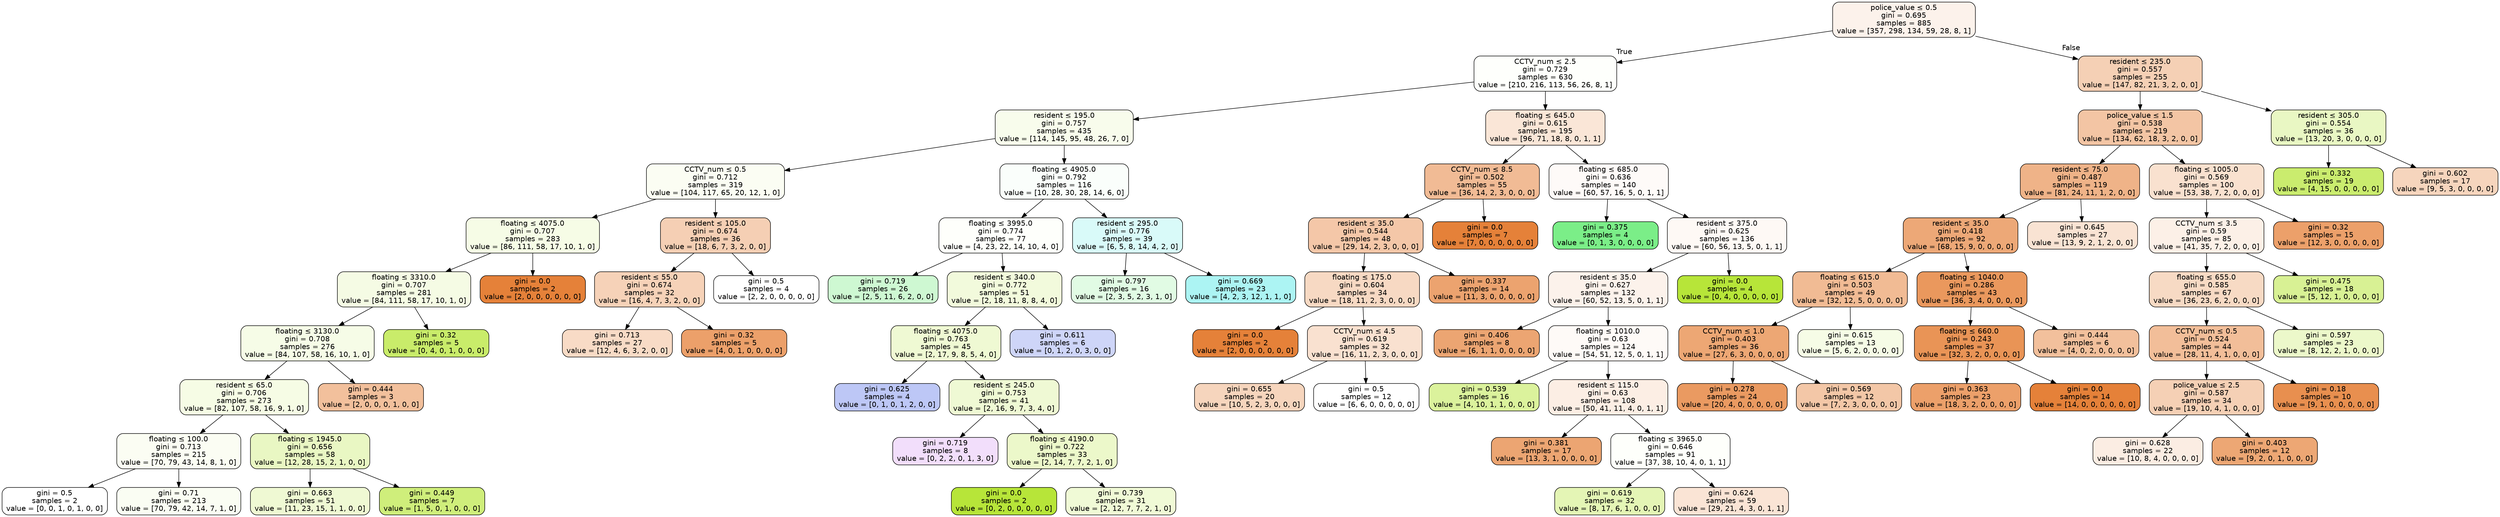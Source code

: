 digraph Tree {
node [shape=box, style="filled, rounded", color="black", fontname=helvetica] ;
edge [fontname=helvetica] ;
0 [label=<police_value &le; 0.5<br/>gini = 0.695<br/>samples = 885<br/>value = [357, 298, 134, 59, 28, 8, 1]>, fillcolor="#fcf2eb"] ;
1 [label=<CCTV_num &le; 2.5<br/>gini = 0.729<br/>samples = 630<br/>value = [210, 216, 113, 56, 26, 8, 1]>, fillcolor="#fefffc"] ;
0 -> 1 [labeldistance=2.5, labelangle=45, headlabel="True"] ;
2 [label=<resident &le; 195.0<br/>gini = 0.757<br/>samples = 435<br/>value = [114, 145, 95, 48, 26, 7, 0]>, fillcolor="#f8fcec"] ;
1 -> 2 ;
3 [label=<CCTV_num &le; 0.5<br/>gini = 0.712<br/>samples = 319<br/>value = [104, 117, 65, 20, 12, 1, 0]>, fillcolor="#fbfdf3"] ;
2 -> 3 ;
4 [label=<floating &le; 4075.0<br/>gini = 0.707<br/>samples = 283<br/>value = [86, 111, 58, 17, 10, 1, 0]>, fillcolor="#f6fce6"] ;
3 -> 4 ;
5 [label=<floating &le; 3310.0<br/>gini = 0.707<br/>samples = 281<br/>value = [84, 111, 58, 17, 10, 1, 0]>, fillcolor="#f5fbe4"] ;
4 -> 5 ;
6 [label=<floating &le; 3130.0<br/>gini = 0.708<br/>samples = 276<br/>value = [84, 107, 58, 16, 10, 1, 0]>, fillcolor="#f6fce7"] ;
5 -> 6 ;
7 [label=<resident &le; 65.0<br/>gini = 0.706<br/>samples = 273<br/>value = [82, 107, 58, 16, 9, 1, 0]>, fillcolor="#f6fce5"] ;
6 -> 7 ;
8 [label=<floating &le; 100.0<br/>gini = 0.713<br/>samples = 215<br/>value = [70, 79, 43, 14, 8, 1, 0]>, fillcolor="#fbfdf3"] ;
7 -> 8 ;
9 [label=<gini = 0.5<br/>samples = 2<br/>value = [0, 0, 1, 0, 1, 0, 0]>, fillcolor="#ffffff"] ;
8 -> 9 ;
10 [label=<gini = 0.71<br/>samples = 213<br/>value = [70, 79, 42, 14, 7, 1, 0]>, fillcolor="#fafdf3"] ;
8 -> 10 ;
11 [label=<floating &le; 1945.0<br/>gini = 0.656<br/>samples = 58<br/>value = [12, 28, 15, 2, 1, 0, 0]>, fillcolor="#e9f7c3"] ;
7 -> 11 ;
12 [label=<gini = 0.663<br/>samples = 51<br/>value = [11, 23, 15, 1, 1, 0, 0]>, fillcolor="#eff9d3"] ;
11 -> 12 ;
13 [label=<gini = 0.449<br/>samples = 7<br/>value = [1, 5, 0, 1, 0, 0, 0]>, fillcolor="#cfee7b"] ;
11 -> 13 ;
14 [label=<gini = 0.444<br/>samples = 3<br/>value = [2, 0, 0, 0, 1, 0, 0]>, fillcolor="#f2c09c"] ;
6 -> 14 ;
15 [label=<gini = 0.32<br/>samples = 5<br/>value = [0, 4, 0, 1, 0, 0, 0]>, fillcolor="#c9ec6a"] ;
5 -> 15 ;
16 [label=<gini = 0.0<br/>samples = 2<br/>value = [2, 0, 0, 0, 0, 0, 0]>, fillcolor="#e58139"] ;
4 -> 16 ;
17 [label=<resident &le; 105.0<br/>gini = 0.674<br/>samples = 36<br/>value = [18, 6, 7, 3, 2, 0, 0]>, fillcolor="#f5cfb4"] ;
3 -> 17 ;
18 [label=<resident &le; 55.0<br/>gini = 0.674<br/>samples = 32<br/>value = [16, 4, 7, 3, 2, 0, 0]>, fillcolor="#f6d2b8"] ;
17 -> 18 ;
19 [label=<gini = 0.713<br/>samples = 27<br/>value = [12, 4, 6, 3, 2, 0, 0]>, fillcolor="#f8dbc6"] ;
18 -> 19 ;
20 [label=<gini = 0.32<br/>samples = 5<br/>value = [4, 0, 1, 0, 0, 0, 0]>, fillcolor="#eca06a"] ;
18 -> 20 ;
21 [label=<gini = 0.5<br/>samples = 4<br/>value = [2, 2, 0, 0, 0, 0, 0]>, fillcolor="#ffffff"] ;
17 -> 21 ;
22 [label=<floating &le; 4905.0<br/>gini = 0.792<br/>samples = 116<br/>value = [10, 28, 30, 28, 14, 6, 0]>, fillcolor="#fafefb"] ;
2 -> 22 ;
23 [label=<floating &le; 3995.0<br/>gini = 0.774<br/>samples = 77<br/>value = [4, 23, 22, 14, 10, 4, 0]>, fillcolor="#fefffb"] ;
22 -> 23 ;
24 [label=<gini = 0.719<br/>samples = 26<br/>value = [2, 5, 11, 6, 2, 0, 0]>, fillcolor="#cef8d2"] ;
23 -> 24 ;
25 [label=<resident &le; 340.0<br/>gini = 0.772<br/>samples = 51<br/>value = [2, 18, 11, 8, 8, 4, 0]>, fillcolor="#f2fadc"] ;
23 -> 25 ;
26 [label=<floating &le; 4075.0<br/>gini = 0.763<br/>samples = 45<br/>value = [2, 17, 9, 8, 5, 4, 0]>, fillcolor="#eff9d3"] ;
25 -> 26 ;
27 [label=<gini = 0.625<br/>samples = 4<br/>value = [0, 1, 0, 1, 2, 0, 0]>, fillcolor="#bdc7f6"] ;
26 -> 27 ;
28 [label=<resident &le; 245.0<br/>gini = 0.753<br/>samples = 41<br/>value = [2, 16, 9, 7, 3, 4, 0]>, fillcolor="#eff9d4"] ;
26 -> 28 ;
29 [label=<gini = 0.719<br/>samples = 8<br/>value = [0, 2, 2, 0, 1, 3, 0]>, fillcolor="#f2defb"] ;
28 -> 29 ;
30 [label=<floating &le; 4190.0<br/>gini = 0.722<br/>samples = 33<br/>value = [2, 14, 7, 7, 2, 1, 0]>, fillcolor="#ecf8ca"] ;
28 -> 30 ;
31 [label=<gini = 0.0<br/>samples = 2<br/>value = [0, 2, 0, 0, 0, 0, 0]>, fillcolor="#b7e539"] ;
30 -> 31 ;
32 [label=<gini = 0.739<br/>samples = 31<br/>value = [2, 12, 7, 7, 2, 1, 0]>, fillcolor="#f0fad6"] ;
30 -> 32 ;
33 [label=<gini = 0.611<br/>samples = 6<br/>value = [0, 1, 2, 0, 3, 0, 0]>, fillcolor="#ced5f8"] ;
25 -> 33 ;
34 [label=<resident &le; 295.0<br/>gini = 0.776<br/>samples = 39<br/>value = [6, 5, 8, 14, 4, 2, 0]>, fillcolor="#d9faf9"] ;
22 -> 34 ;
35 [label=<gini = 0.797<br/>samples = 16<br/>value = [2, 3, 5, 2, 3, 1, 0]>, fillcolor="#e1fbe4"] ;
34 -> 35 ;
36 [label=<gini = 0.669<br/>samples = 23<br/>value = [4, 2, 3, 12, 1, 1, 0]>, fillcolor="#acf4f3"] ;
34 -> 36 ;
37 [label=<floating &le; 645.0<br/>gini = 0.615<br/>samples = 195<br/>value = [96, 71, 18, 8, 0, 1, 1]>, fillcolor="#fae6d7"] ;
1 -> 37 ;
38 [label=<CCTV_num &le; 8.5<br/>gini = 0.502<br/>samples = 55<br/>value = [36, 14, 2, 3, 0, 0, 0]>, fillcolor="#f1bb95"] ;
37 -> 38 ;
39 [label=<resident &le; 35.0<br/>gini = 0.544<br/>samples = 48<br/>value = [29, 14, 2, 3, 0, 0, 0]>, fillcolor="#f4c7a8"] ;
38 -> 39 ;
40 [label=<floating &le; 175.0<br/>gini = 0.604<br/>samples = 34<br/>value = [18, 11, 2, 3, 0, 0, 0]>, fillcolor="#f7d9c3"] ;
39 -> 40 ;
41 [label=<gini = 0.0<br/>samples = 2<br/>value = [2, 0, 0, 0, 0, 0, 0]>, fillcolor="#e58139"] ;
40 -> 41 ;
42 [label=<CCTV_num &le; 4.5<br/>gini = 0.619<br/>samples = 32<br/>value = [16, 11, 2, 3, 0, 0, 0]>, fillcolor="#f9e1d0"] ;
40 -> 42 ;
43 [label=<gini = 0.655<br/>samples = 20<br/>value = [10, 5, 2, 3, 0, 0, 0]>, fillcolor="#f6d5bd"] ;
42 -> 43 ;
44 [label=<gini = 0.5<br/>samples = 12<br/>value = [6, 6, 0, 0, 0, 0, 0]>, fillcolor="#ffffff"] ;
42 -> 44 ;
45 [label=<gini = 0.337<br/>samples = 14<br/>value = [11, 3, 0, 0, 0, 0, 0]>, fillcolor="#eca36f"] ;
39 -> 45 ;
46 [label=<gini = 0.0<br/>samples = 7<br/>value = [7, 0, 0, 0, 0, 0, 0]>, fillcolor="#e58139"] ;
38 -> 46 ;
47 [label=<floating &le; 685.0<br/>gini = 0.636<br/>samples = 140<br/>value = [60, 57, 16, 5, 0, 1, 1]>, fillcolor="#fefaf8"] ;
37 -> 47 ;
48 [label=<gini = 0.375<br/>samples = 4<br/>value = [0, 1, 3, 0, 0, 0, 0]>, fillcolor="#7bee88"] ;
47 -> 48 ;
49 [label=<resident &le; 375.0<br/>gini = 0.625<br/>samples = 136<br/>value = [60, 56, 13, 5, 0, 1, 1]>, fillcolor="#fef9f5"] ;
47 -> 49 ;
50 [label=<resident &le; 35.0<br/>gini = 0.627<br/>samples = 132<br/>value = [60, 52, 13, 5, 0, 1, 1]>, fillcolor="#fcf2eb"] ;
49 -> 50 ;
51 [label=<gini = 0.406<br/>samples = 8<br/>value = [6, 1, 1, 0, 0, 0, 0]>, fillcolor="#eca572"] ;
50 -> 51 ;
52 [label=<floating &le; 1010.0<br/>gini = 0.63<br/>samples = 124<br/>value = [54, 51, 12, 5, 0, 1, 1]>, fillcolor="#fefaf7"] ;
50 -> 52 ;
53 [label=<gini = 0.539<br/>samples = 16<br/>value = [4, 10, 1, 1, 0, 0, 0]>, fillcolor="#dbf29c"] ;
52 -> 53 ;
54 [label=<resident &le; 115.0<br/>gini = 0.63<br/>samples = 108<br/>value = [50, 41, 11, 4, 0, 1, 1]>, fillcolor="#fceee4"] ;
52 -> 54 ;
55 [label=<gini = 0.381<br/>samples = 17<br/>value = [13, 3, 1, 0, 0, 0, 0]>, fillcolor="#eca572"] ;
54 -> 55 ;
56 [label=<floating &le; 3965.0<br/>gini = 0.646<br/>samples = 91<br/>value = [37, 38, 10, 4, 0, 1, 1]>, fillcolor="#fefffb"] ;
54 -> 56 ;
57 [label=<gini = 0.619<br/>samples = 32<br/>value = [8, 17, 6, 1, 0, 0, 0]>, fillcolor="#e4f5b5"] ;
56 -> 57 ;
58 [label=<gini = 0.624<br/>samples = 59<br/>value = [29, 21, 4, 3, 0, 1, 1]>, fillcolor="#fae4d5"] ;
56 -> 58 ;
59 [label=<gini = 0.0<br/>samples = 4<br/>value = [0, 4, 0, 0, 0, 0, 0]>, fillcolor="#b7e539"] ;
49 -> 59 ;
60 [label=<resident &le; 235.0<br/>gini = 0.557<br/>samples = 255<br/>value = [147, 82, 21, 3, 2, 0, 0]>, fillcolor="#f5d0b5"] ;
0 -> 60 [labeldistance=2.5, labelangle=-45, headlabel="False"] ;
61 [label=<police_value &le; 1.5<br/>gini = 0.538<br/>samples = 219<br/>value = [134, 62, 18, 3, 2, 0, 0]>, fillcolor="#f3c5a4"] ;
60 -> 61 ;
62 [label=<resident &le; 75.0<br/>gini = 0.487<br/>samples = 119<br/>value = [81, 24, 11, 1, 2, 0, 0]>, fillcolor="#efb388"] ;
61 -> 62 ;
63 [label=<resident &le; 35.0<br/>gini = 0.418<br/>samples = 92<br/>value = [68, 15, 9, 0, 0, 0, 0]>, fillcolor="#eda877"] ;
62 -> 63 ;
64 [label=<floating &le; 615.0<br/>gini = 0.503<br/>samples = 49<br/>value = [32, 12, 5, 0, 0, 0, 0]>, fillcolor="#f1bb94"] ;
63 -> 64 ;
65 [label=<CCTV_num &le; 1.0<br/>gini = 0.403<br/>samples = 36<br/>value = [27, 6, 3, 0, 0, 0, 0]>, fillcolor="#eda774"] ;
64 -> 65 ;
66 [label=<gini = 0.278<br/>samples = 24<br/>value = [20, 4, 0, 0, 0, 0, 0]>, fillcolor="#ea9a61"] ;
65 -> 66 ;
67 [label=<gini = 0.569<br/>samples = 12<br/>value = [7, 2, 3, 0, 0, 0, 0]>, fillcolor="#f3c7a7"] ;
65 -> 67 ;
68 [label=<gini = 0.615<br/>samples = 13<br/>value = [5, 6, 2, 0, 0, 0, 0]>, fillcolor="#f6fce6"] ;
64 -> 68 ;
69 [label=<floating &le; 1040.0<br/>gini = 0.286<br/>samples = 43<br/>value = [36, 3, 4, 0, 0, 0, 0]>, fillcolor="#ea985d"] ;
63 -> 69 ;
70 [label=<floating &le; 660.0<br/>gini = 0.243<br/>samples = 37<br/>value = [32, 3, 2, 0, 0, 0, 0]>, fillcolor="#e99456"] ;
69 -> 70 ;
71 [label=<gini = 0.363<br/>samples = 23<br/>value = [18, 3, 2, 0, 0, 0, 0]>, fillcolor="#eca06a"] ;
70 -> 71 ;
72 [label=<gini = 0.0<br/>samples = 14<br/>value = [14, 0, 0, 0, 0, 0, 0]>, fillcolor="#e58139"] ;
70 -> 72 ;
73 [label=<gini = 0.444<br/>samples = 6<br/>value = [4, 0, 2, 0, 0, 0, 0]>, fillcolor="#f2c09c"] ;
69 -> 73 ;
74 [label=<gini = 0.645<br/>samples = 27<br/>value = [13, 9, 2, 1, 2, 0, 0]>, fillcolor="#f9e3d3"] ;
62 -> 74 ;
75 [label=<floating &le; 1005.0<br/>gini = 0.569<br/>samples = 100<br/>value = [53, 38, 7, 2, 0, 0, 0]>, fillcolor="#f9e1cf"] ;
61 -> 75 ;
76 [label=<CCTV_num &le; 3.5<br/>gini = 0.59<br/>samples = 85<br/>value = [41, 35, 7, 2, 0, 0, 0]>, fillcolor="#fcf0e7"] ;
75 -> 76 ;
77 [label=<floating &le; 655.0<br/>gini = 0.585<br/>samples = 67<br/>value = [36, 23, 6, 2, 0, 0, 0]>, fillcolor="#f7dac4"] ;
76 -> 77 ;
78 [label=<CCTV_num &le; 0.5<br/>gini = 0.524<br/>samples = 44<br/>value = [28, 11, 4, 1, 0, 0, 0]>, fillcolor="#f2be99"] ;
77 -> 78 ;
79 [label=<police_value &le; 2.5<br/>gini = 0.587<br/>samples = 34<br/>value = [19, 10, 4, 1, 0, 0, 0]>, fillcolor="#f5d0b5"] ;
78 -> 79 ;
80 [label=<gini = 0.628<br/>samples = 22<br/>value = [10, 8, 4, 0, 0, 0, 0]>, fillcolor="#fbede3"] ;
79 -> 80 ;
81 [label=<gini = 0.403<br/>samples = 12<br/>value = [9, 2, 0, 1, 0, 0, 0]>, fillcolor="#eda774"] ;
79 -> 81 ;
82 [label=<gini = 0.18<br/>samples = 10<br/>value = [9, 1, 0, 0, 0, 0, 0]>, fillcolor="#e88f4f"] ;
78 -> 82 ;
83 [label=<gini = 0.597<br/>samples = 23<br/>value = [8, 12, 2, 1, 0, 0, 0]>, fillcolor="#ecf8ca"] ;
77 -> 83 ;
84 [label=<gini = 0.475<br/>samples = 18<br/>value = [5, 12, 1, 0, 0, 0, 0]>, fillcolor="#d8f194"] ;
76 -> 84 ;
85 [label=<gini = 0.32<br/>samples = 15<br/>value = [12, 3, 0, 0, 0, 0, 0]>, fillcolor="#eca06a"] ;
75 -> 85 ;
86 [label=<resident &le; 305.0<br/>gini = 0.554<br/>samples = 36<br/>value = [13, 20, 3, 0, 0, 0, 0]>, fillcolor="#e9f7c3"] ;
60 -> 86 ;
87 [label=<gini = 0.332<br/>samples = 19<br/>value = [4, 15, 0, 0, 0, 0, 0]>, fillcolor="#caec6e"] ;
86 -> 87 ;
88 [label=<gini = 0.602<br/>samples = 17<br/>value = [9, 5, 3, 0, 0, 0, 0]>, fillcolor="#f6d5bd"] ;
86 -> 88 ;
}